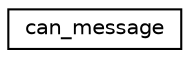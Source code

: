digraph "Graphical Class Hierarchy"
{
  edge [fontname="Helvetica",fontsize="10",labelfontname="Helvetica",labelfontsize="10"];
  node [fontname="Helvetica",fontsize="10",shape=record];
  rankdir="LR";
  Node0 [label="can_message",height=0.2,width=0.4,color="black", fillcolor="white", style="filled",URL="$structcan__message.html"];
}
